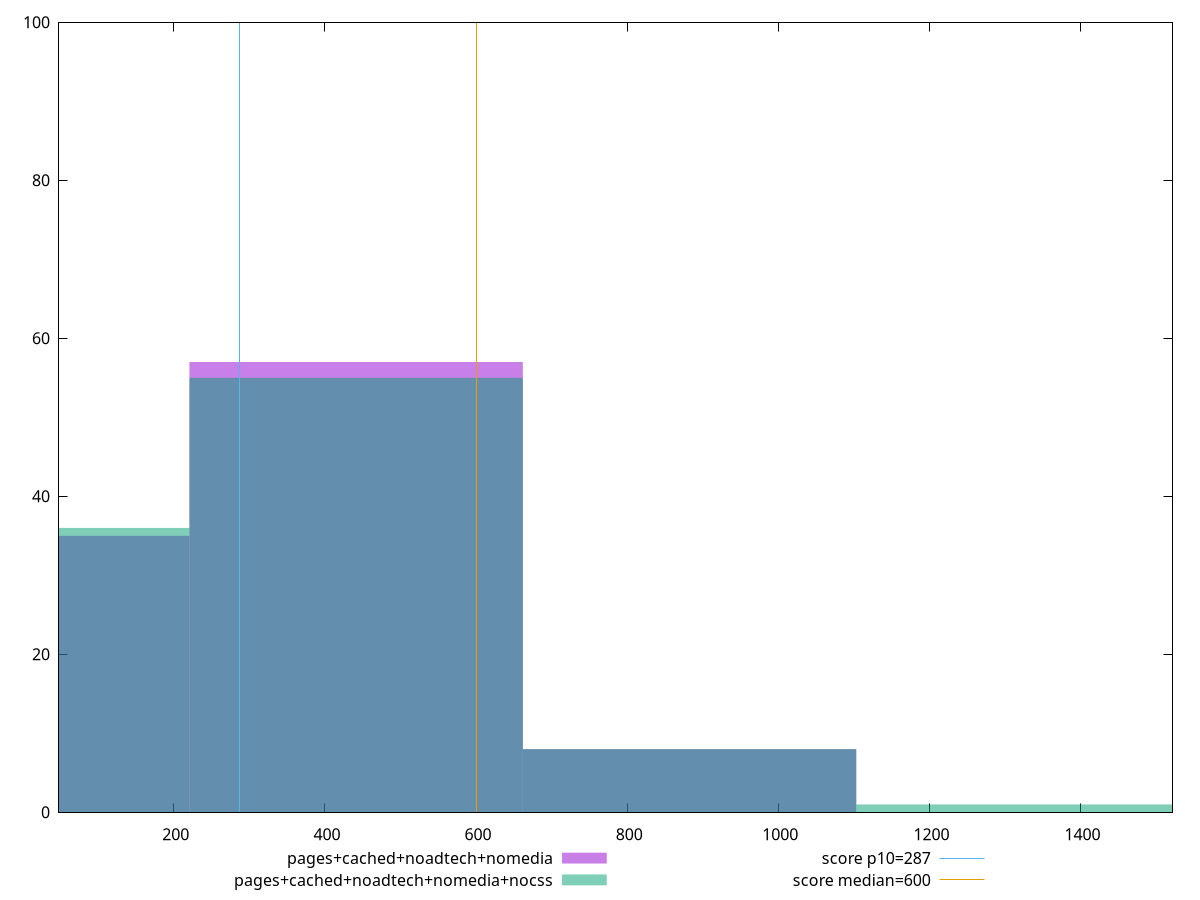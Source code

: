 reset

$pagesCachedNoadtechNomedia <<EOF
0 35
441.263297142617 57
882.526594285234 8
EOF

$pagesCachedNoadtechNomediaNocss <<EOF
441.263297142617 55
0 36
882.526594285234 8
1323.789891427851 1
EOF

set key outside below
set boxwidth 441.263297142617
set xrange [48:1521.7005]
set yrange [0:100]
set trange [0:100]
set style fill transparent solid 0.5 noborder

set parametric
set terminal svg size 640, 500 enhanced background rgb 'white'
set output "report_00015_2021-02-09T16-11-33.973Z/total-blocking-time/comparison/histogram/3_vs_4.svg"

plot $pagesCachedNoadtechNomedia title "pages+cached+noadtech+nomedia" with boxes, \
     $pagesCachedNoadtechNomediaNocss title "pages+cached+noadtech+nomedia+nocss" with boxes, \
     287,t title "score p10=287", \
     600,t title "score median=600"

reset
